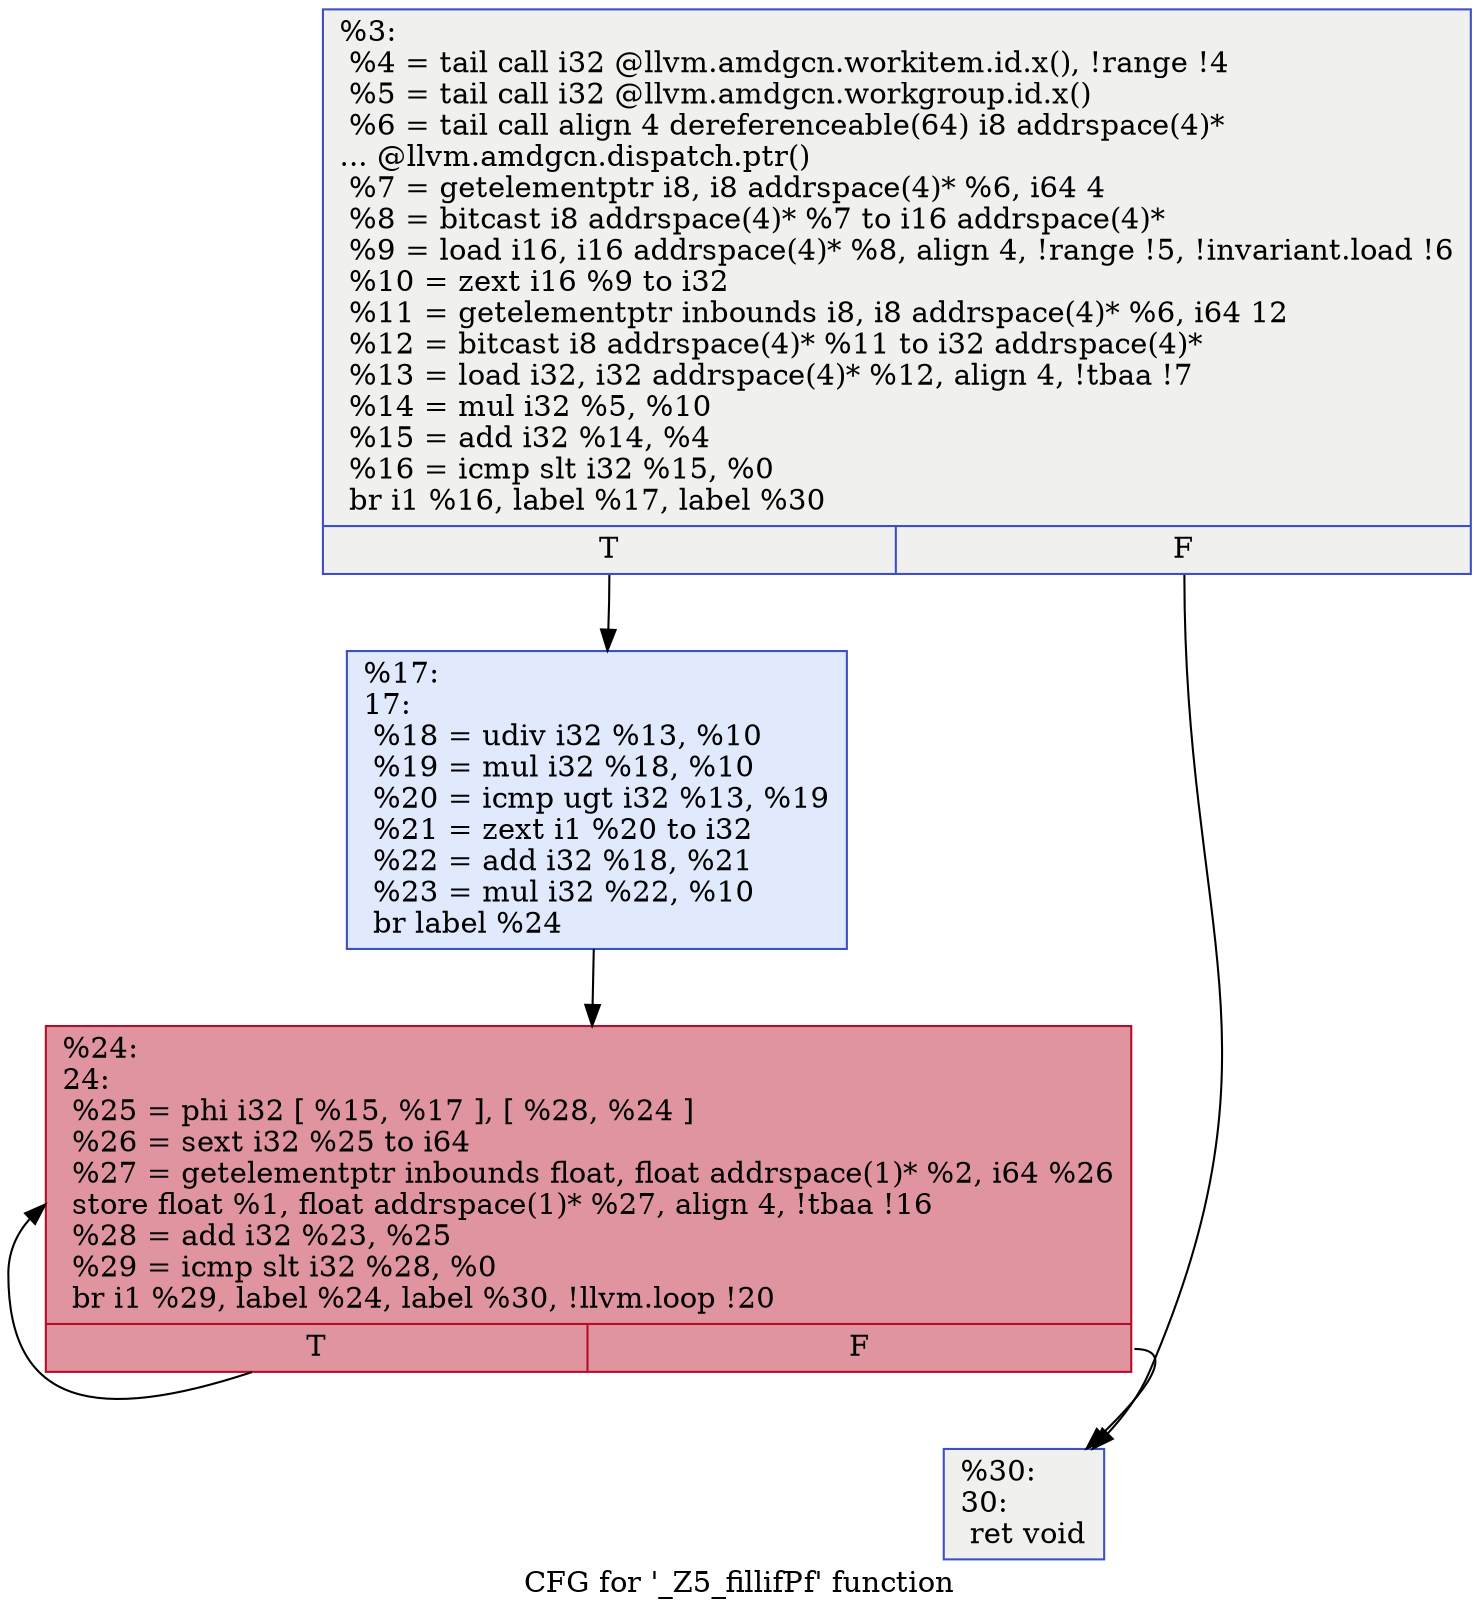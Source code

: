 digraph "CFG for '_Z5_fillifPf' function" {
	label="CFG for '_Z5_fillifPf' function";

	Node0x58e02c0 [shape=record,color="#3d50c3ff", style=filled, fillcolor="#dedcdb70",label="{%3:\l  %4 = tail call i32 @llvm.amdgcn.workitem.id.x(), !range !4\l  %5 = tail call i32 @llvm.amdgcn.workgroup.id.x()\l  %6 = tail call align 4 dereferenceable(64) i8 addrspace(4)*\l... @llvm.amdgcn.dispatch.ptr()\l  %7 = getelementptr i8, i8 addrspace(4)* %6, i64 4\l  %8 = bitcast i8 addrspace(4)* %7 to i16 addrspace(4)*\l  %9 = load i16, i16 addrspace(4)* %8, align 4, !range !5, !invariant.load !6\l  %10 = zext i16 %9 to i32\l  %11 = getelementptr inbounds i8, i8 addrspace(4)* %6, i64 12\l  %12 = bitcast i8 addrspace(4)* %11 to i32 addrspace(4)*\l  %13 = load i32, i32 addrspace(4)* %12, align 4, !tbaa !7\l  %14 = mul i32 %5, %10\l  %15 = add i32 %14, %4\l  %16 = icmp slt i32 %15, %0\l  br i1 %16, label %17, label %30\l|{<s0>T|<s1>F}}"];
	Node0x58e02c0:s0 -> Node0x58e1060;
	Node0x58e02c0:s1 -> Node0x58e1c20;
	Node0x58e1060 [shape=record,color="#3d50c3ff", style=filled, fillcolor="#b9d0f970",label="{%17:\l17:                                               \l  %18 = udiv i32 %13, %10\l  %19 = mul i32 %18, %10\l  %20 = icmp ugt i32 %13, %19\l  %21 = zext i1 %20 to i32\l  %22 = add i32 %18, %21\l  %23 = mul i32 %22, %10\l  br label %24\l}"];
	Node0x58e1060 -> Node0x58e2a50;
	Node0x58e2a50 [shape=record,color="#b70d28ff", style=filled, fillcolor="#b70d2870",label="{%24:\l24:                                               \l  %25 = phi i32 [ %15, %17 ], [ %28, %24 ]\l  %26 = sext i32 %25 to i64\l  %27 = getelementptr inbounds float, float addrspace(1)* %2, i64 %26\l  store float %1, float addrspace(1)* %27, align 4, !tbaa !16\l  %28 = add i32 %23, %25\l  %29 = icmp slt i32 %28, %0\l  br i1 %29, label %24, label %30, !llvm.loop !20\l|{<s0>T|<s1>F}}"];
	Node0x58e2a50:s0 -> Node0x58e2a50;
	Node0x58e2a50:s1 -> Node0x58e1c20;
	Node0x58e1c20 [shape=record,color="#3d50c3ff", style=filled, fillcolor="#dedcdb70",label="{%30:\l30:                                               \l  ret void\l}"];
}
